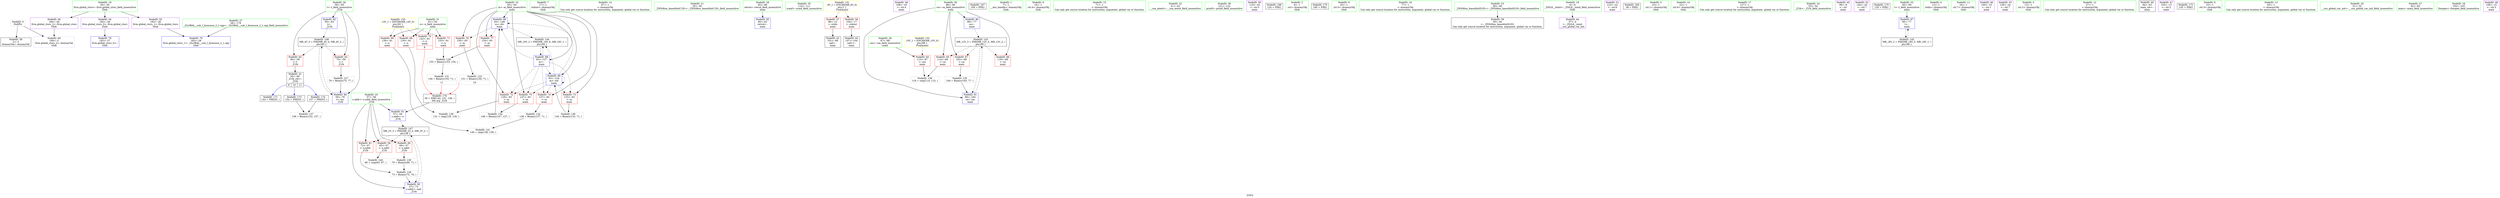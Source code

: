 digraph "SVFG" {
	label="SVFG";

	Node0x557bde8035f0 [shape=record,color=grey,label="{NodeID: 0\nNullPtr}"];
	Node0x557bde8035f0 -> Node0x557bde817f30[style=solid];
	Node0x557bde8035f0 -> Node0x557bde81b2c0[style=solid];
	Node0x557bde82df30 [shape=record,color=black,label="{NodeID: 173\n152 = PHI(55, )\n}"];
	Node0x557bde82df30 -> Node0x557bde819300[style=solid];
	Node0x557bde81bb10 [shape=record,color=blue,label="{NodeID: 90\n93\<--148\nm\<--div\nmain\n}"];
	Node0x557bde81bb10 -> Node0x557bde81af20[style=dashed];
	Node0x557bde81bb10 -> Node0x557bde81aff0[style=dashed];
	Node0x557bde81bb10 -> Node0x557bde824c40[style=dashed];
	Node0x557bde815df0 [shape=record,color=green,label="{NodeID: 7\n17\<--1\nstdout\<--dummyObj\nGlob }"];
	Node0x557bde816990 [shape=record,color=green,label="{NodeID: 14\n67\<--1\n\<--dummyObj\nCan only get source location for instruction, argument, global var or function.}"];
	Node0x557bde816fb0 [shape=record,color=green,label="{NodeID: 21\n35\<--36\n_ZNSt8ios_base4InitC1Ev\<--_ZNSt8ios_base4InitC1Ev_field_insensitive\n}"];
	Node0x557bde817650 [shape=record,color=green,label="{NodeID: 28\n85\<--86\nretval\<--retval_field_insensitive\nmain\n}"];
	Node0x557bde817650 -> Node0x557bde81b700[style=solid];
	Node0x557bde817c30 [shape=record,color=green,label="{NodeID: 35\n110\<--111\nscanf\<--scanf_field_insensitive\n}"];
	Node0x557bde8182d0 [shape=record,color=black,label="{NodeID: 42\n101\<--98\ncall\<--\nmain\n}"];
	Node0x557bde81ebf0 [shape=record,color=grey,label="{NodeID: 132\n138 = Binary(137, 71, )\n}"];
	Node0x557bde81ebf0 -> Node0x557bde820180[style=solid];
	Node0x557bde8198a0 [shape=record,color=purple,label="{NodeID: 49\n108\<--18\n\<--.str.4\nmain\n}"];
	Node0x557bde819600 [shape=record,color=grey,label="{NodeID: 139\n131 = cmp(129, 130, )\n}"];
	Node0x557bde819eb0 [shape=record,color=purple,label="{NodeID: 56\n184\<--26\nllvm.global_ctors_2\<--llvm.global_ctors\nGlob }"];
	Node0x557bde819eb0 -> Node0x557bde81b2c0[style=solid];
	Node0x557bde81a490 [shape=record,color=red,label="{NodeID: 63\n80\<--59\n\<--t\n_Z1fx\n}"];
	Node0x557bde81a490 -> Node0x557bde818200[style=solid];
	Node0x557bde827330 [shape=record,color=yellow,style=double,label="{NodeID: 153\n10V_1 = ENCHI(MR_10V_0)\npts\{88 \}\nFun[main]}"];
	Node0x557bde827330 -> Node0x557bde81a560[style=dashed];
	Node0x557bde81aa40 [shape=record,color=red,label="{NodeID: 70\n142\<--91\n\<--n\nmain\n|{<s0>8}}"];
	Node0x557bde81aa40:s0 -> Node0x557bde82e270[style=solid,color=red];
	Node0x557bde81aff0 [shape=record,color=red,label="{NodeID: 77\n154\<--93\n\<--m\nmain\n}"];
	Node0x557bde81aff0 -> Node0x557bde81e5f0[style=solid];
	Node0x557bde663a10 [shape=record,color=black,label="{NodeID: 167\n109 = PHI()\n}"];
	Node0x557bde81b630 [shape=record,color=blue,label="{NodeID: 84\n59\<--76\nt\<--inc\n_Z1fx\n}"];
	Node0x557bde81b630 -> Node0x557bde826040[style=dashed];
	Node0x557bde811a30 [shape=record,color=green,label="{NodeID: 1\n7\<--1\n__dso_handle\<--dummyObj\nGlob }"];
	Node0x557bde82e060 [shape=record,color=black,label="{NodeID: 174\n157 = PHI(55, )\n}"];
	Node0x557bde82e060 -> Node0x557bde819300[style=solid];
	Node0x557bde81bbe0 [shape=record,color=blue,label="{NodeID: 91\n89\<--164\nca\<--inc\nmain\n}"];
	Node0x557bde81bbe0 -> Node0x557bde824740[style=dashed];
	Node0x557bde815e80 [shape=record,color=green,label="{NodeID: 8\n18\<--1\n.str.4\<--dummyObj\nGlob }"];
	Node0x557bde816a20 [shape=record,color=green,label="{NodeID: 15\n71\<--1\n\<--dummyObj\nCan only get source location for instruction, argument, global var or function.}"];
	Node0x557bde8170b0 [shape=record,color=green,label="{NodeID: 22\n41\<--42\n__cxa_atexit\<--__cxa_atexit_field_insensitive\n}"];
	Node0x557bde817720 [shape=record,color=green,label="{NodeID: 29\n87\<--88\ncas\<--cas_field_insensitive\nmain\n}"];
	Node0x557bde817720 -> Node0x557bde81a560[style=solid];
	Node0x557bde817d30 [shape=record,color=green,label="{NodeID: 36\n121\<--122\nprintf\<--printf_field_insensitive\n}"];
	Node0x557bde8183a0 [shape=record,color=black,label="{NodeID: 43\n107\<--104\ncall1\<--\nmain\n}"];
	Node0x557bde81ed70 [shape=record,color=grey,label="{NodeID: 133\n151 = Binary(150, 71, )\n|{<s0>10}}"];
	Node0x557bde81ed70:s0 -> Node0x557bde82e270[style=solid,color=red];
	Node0x557bde819970 [shape=record,color=purple,label="{NodeID: 50\n119\<--20\n\<--.str.5\nmain\n}"];
	Node0x557bde820040 [shape=record,color=grey,label="{NodeID: 140\n66 = cmp(65, 67, )\n}"];
	Node0x557bde819fb0 [shape=record,color=red,label="{NodeID: 57\n98\<--12\n\<--stdin\nmain\n}"];
	Node0x557bde819fb0 -> Node0x557bde8182d0[style=solid];
	Node0x557bde825b40 [shape=record,color=black,label="{NodeID: 147\nMR_2V_3 = PHI(MR_2V_4, MR_2V_2, )\npts\{58 \}\n}"];
	Node0x557bde825b40 -> Node0x557bde81a150[style=dashed];
	Node0x557bde825b40 -> Node0x557bde81a220[style=dashed];
	Node0x557bde825b40 -> Node0x557bde81a2f0[style=dashed];
	Node0x557bde825b40 -> Node0x557bde81b560[style=dashed];
	Node0x557bde81a560 [shape=record,color=red,label="{NodeID: 64\n115\<--87\n\<--cas\nmain\n}"];
	Node0x557bde81a560 -> Node0x557bde819480[style=solid];
	Node0x557bde81ab10 [shape=record,color=red,label="{NodeID: 71\n153\<--91\n\<--n\nmain\n}"];
	Node0x557bde81ab10 -> Node0x557bde81e5f0[style=solid];
	Node0x557bde81b0c0 [shape=record,color=blue,label="{NodeID: 78\n182\<--27\nllvm.global_ctors_0\<--\nGlob }"];
	Node0x557bde82d230 [shape=record,color=black,label="{NodeID: 168\n124 = PHI()\n}"];
	Node0x557bde81b700 [shape=record,color=blue,label="{NodeID: 85\n85\<--63\nretval\<--\nmain\n}"];
	Node0x557bde812db0 [shape=record,color=green,label="{NodeID: 2\n8\<--1\n.str\<--dummyObj\nGlob }"];
	Node0x557bde82e1a0 [shape=record,color=black,label="{NodeID: 175\n160 = PHI()\n}"];
	Node0x557bde8166c0 [shape=record,color=green,label="{NodeID: 9\n20\<--1\n.str.5\<--dummyObj\nGlob }"];
	Node0x557bde816ab0 [shape=record,color=green,label="{NodeID: 16\n77\<--1\n\<--dummyObj\nCan only get source location for instruction, argument, global var or function.}"];
	Node0x557bde8171b0 [shape=record,color=green,label="{NodeID: 23\n40\<--46\n_ZNSt8ios_base4InitD1Ev\<--_ZNSt8ios_base4InitD1Ev_field_insensitive\n}"];
	Node0x557bde8171b0 -> Node0x557bde818030[style=solid];
	Node0x557bde8177f0 [shape=record,color=green,label="{NodeID: 30\n89\<--90\nca\<--ca_field_insensitive\nmain\n}"];
	Node0x557bde8177f0 -> Node0x557bde81a630[style=solid];
	Node0x557bde8177f0 -> Node0x557bde81a700[style=solid];
	Node0x557bde8177f0 -> Node0x557bde81a7d0[style=solid];
	Node0x557bde8177f0 -> Node0x557bde81b7d0[style=solid];
	Node0x557bde8177f0 -> Node0x557bde81bbe0[style=solid];
	Node0x557bde817e30 [shape=record,color=green,label="{NodeID: 37\n28\<--178\n_GLOBAL__sub_I_liymouse_2_1.cpp\<--_GLOBAL__sub_I_liymouse_2_1.cpp_field_insensitive\n}"];
	Node0x557bde817e30 -> Node0x557bde81b1c0[style=solid];
	Node0x557bde81e470 [shape=record,color=grey,label="{NodeID: 127\n76 = Binary(75, 77, )\n}"];
	Node0x557bde81e470 -> Node0x557bde81b630[style=solid];
	Node0x557bde818470 [shape=record,color=purple,label="{NodeID: 44\n37\<--4\n\<--_ZStL8__ioinit\n__cxx_global_var_init\n}"];
	Node0x557bde81eef0 [shape=record,color=grey,label="{NodeID: 134\n148 = Binary(147, 127, )\n}"];
	Node0x557bde81eef0 -> Node0x557bde81bb10[style=solid];
	Node0x557bde819a40 [shape=record,color=purple,label="{NodeID: 51\n123\<--22\n\<--.str.6\nmain\n}"];
	Node0x557bde820180 [shape=record,color=grey,label="{NodeID: 141\n140 = cmp(138, 139, )\n}"];
	Node0x557bde81a080 [shape=record,color=red,label="{NodeID: 58\n104\<--17\n\<--stdout\nmain\n}"];
	Node0x557bde81a080 -> Node0x557bde8183a0[style=solid];
	Node0x557bde826040 [shape=record,color=black,label="{NodeID: 148\nMR_4V_3 = PHI(MR_4V_4, MR_4V_2, )\npts\{60 \}\n}"];
	Node0x557bde826040 -> Node0x557bde81a3c0[style=dashed];
	Node0x557bde826040 -> Node0x557bde81a490[style=dashed];
	Node0x557bde826040 -> Node0x557bde81b630[style=dashed];
	Node0x557bde81a630 [shape=record,color=red,label="{NodeID: 65\n114\<--89\n\<--ca\nmain\n}"];
	Node0x557bde81a630 -> Node0x557bde819480[style=solid];
	Node0x557bde8274f0 [shape=record,color=yellow,style=double,label="{NodeID: 155\n14V_1 = ENCHI(MR_14V_0)\npts\{92 \}\nFun[main]}"];
	Node0x557bde8274f0 -> Node0x557bde81a8a0[style=dashed];
	Node0x557bde8274f0 -> Node0x557bde81a970[style=dashed];
	Node0x557bde8274f0 -> Node0x557bde81aa40[style=dashed];
	Node0x557bde8274f0 -> Node0x557bde81ab10[style=dashed];
	Node0x557bde81abe0 [shape=record,color=red,label="{NodeID: 72\n129\<--93\n\<--m\nmain\n}"];
	Node0x557bde81abe0 -> Node0x557bde819600[style=solid];
	Node0x557bde81b1c0 [shape=record,color=blue,label="{NodeID: 79\n183\<--28\nllvm.global_ctors_1\<--_GLOBAL__sub_I_liymouse_2_1.cpp\nGlob }"];
	Node0x557bde82d330 [shape=record,color=black,label="{NodeID: 169\n38 = PHI()\n}"];
	Node0x557bde81b7d0 [shape=record,color=blue,label="{NodeID: 86\n89\<--77\nca\<--\nmain\n}"];
	Node0x557bde81b7d0 -> Node0x557bde824740[style=dashed];
	Node0x557bde8034d0 [shape=record,color=green,label="{NodeID: 3\n10\<--1\n.str.1\<--dummyObj\nGlob }"];
	Node0x557bde82e270 [shape=record,color=black,label="{NodeID: 176\n56 = PHI(142, 151, 156, )\n0th arg _Z1fx }"];
	Node0x557bde82e270 -> Node0x557bde81b3c0[style=solid];
	Node0x557bde816750 [shape=record,color=green,label="{NodeID: 10\n22\<--1\n.str.6\<--dummyObj\nGlob }"];
	Node0x557bde816bb0 [shape=record,color=green,label="{NodeID: 17\n127\<--1\n\<--dummyObj\nCan only get source location for instruction, argument, global var or function.}"];
	Node0x557bde8172b0 [shape=record,color=green,label="{NodeID: 24\n53\<--54\n_Z1fx\<--_Z1fx_field_insensitive\n}"];
	Node0x557bde8178c0 [shape=record,color=green,label="{NodeID: 31\n91\<--92\nn\<--n_field_insensitive\nmain\n}"];
	Node0x557bde8178c0 -> Node0x557bde81a8a0[style=solid];
	Node0x557bde8178c0 -> Node0x557bde81a970[style=solid];
	Node0x557bde8178c0 -> Node0x557bde81aa40[style=solid];
	Node0x557bde8178c0 -> Node0x557bde81ab10[style=solid];
	Node0x557bde817f30 [shape=record,color=black,label="{NodeID: 38\n2\<--3\ndummyVal\<--dummyVal\n}"];
	Node0x557bde81e5f0 [shape=record,color=grey,label="{NodeID: 128\n155 = Binary(153, 154, )\n}"];
	Node0x557bde81e5f0 -> Node0x557bde81ea70[style=solid];
	Node0x557bde818540 [shape=record,color=purple,label="{NodeID: 45\n99\<--8\n\<--.str\nmain\n}"];
	Node0x557bde819000 [shape=record,color=grey,label="{NodeID: 135\n164 = Binary(163, 77, )\n}"];
	Node0x557bde819000 -> Node0x557bde81bbe0[style=solid];
	Node0x557bde819b10 [shape=record,color=purple,label="{NodeID: 52\n144\<--24\n\<--.str.7\nmain\n}"];
	Node0x557bde81a150 [shape=record,color=red,label="{NodeID: 59\n65\<--57\n\<--x.addr\n_Z1fx\n}"];
	Node0x557bde81a150 -> Node0x557bde820040[style=solid];
	Node0x557bde81a700 [shape=record,color=red,label="{NodeID: 66\n118\<--89\n\<--ca\nmain\n}"];
	Node0x557bde81acb0 [shape=record,color=red,label="{NodeID: 73\n133\<--93\n\<--m\nmain\n}"];
	Node0x557bde81acb0 -> Node0x557bde819180[style=solid];
	Node0x557bde81b2c0 [shape=record,color=blue, style = dotted,label="{NodeID: 80\n184\<--3\nllvm.global_ctors_2\<--dummyVal\nGlob }"];
	Node0x557bde82db70 [shape=record,color=black,label="{NodeID: 170\n120 = PHI()\n}"];
	Node0x557bde81b8a0 [shape=record,color=blue,label="{NodeID: 87\n95\<--77\nt\<--\nmain\n}"];
	Node0x557bde81b8a0 -> Node0x557bde825140[style=dashed];
	Node0x557bde803560 [shape=record,color=green,label="{NodeID: 4\n12\<--1\nstdin\<--dummyObj\nGlob }"];
	Node0x557bde8167e0 [shape=record,color=green,label="{NodeID: 11\n24\<--1\n.str.7\<--dummyObj\nGlob }"];
	Node0x557bde816cb0 [shape=record,color=green,label="{NodeID: 18\n4\<--6\n_ZStL8__ioinit\<--_ZStL8__ioinit_field_insensitive\nGlob }"];
	Node0x557bde816cb0 -> Node0x557bde818470[style=solid];
	Node0x557bde8173b0 [shape=record,color=green,label="{NodeID: 25\n57\<--58\nx.addr\<--x.addr_field_insensitive\n_Z1fx\n}"];
	Node0x557bde8173b0 -> Node0x557bde81a150[style=solid];
	Node0x557bde8173b0 -> Node0x557bde81a220[style=solid];
	Node0x557bde8173b0 -> Node0x557bde81a2f0[style=solid];
	Node0x557bde8173b0 -> Node0x557bde81b3c0[style=solid];
	Node0x557bde8173b0 -> Node0x557bde81b560[style=solid];
	Node0x557bde817990 [shape=record,color=green,label="{NodeID: 32\n93\<--94\nm\<--m_field_insensitive\nmain\n}"];
	Node0x557bde817990 -> Node0x557bde81abe0[style=solid];
	Node0x557bde817990 -> Node0x557bde81acb0[style=solid];
	Node0x557bde817990 -> Node0x557bde81ad80[style=solid];
	Node0x557bde817990 -> Node0x557bde81ae50[style=solid];
	Node0x557bde817990 -> Node0x557bde81af20[style=solid];
	Node0x557bde817990 -> Node0x557bde81aff0[style=solid];
	Node0x557bde817990 -> Node0x557bde81b970[style=solid];
	Node0x557bde817990 -> Node0x557bde81ba40[style=solid];
	Node0x557bde817990 -> Node0x557bde81bb10[style=solid];
	Node0x557bde818030 [shape=record,color=black,label="{NodeID: 39\n39\<--40\n\<--_ZNSt8ios_base4InitD1Ev\nCan only get source location for instruction, argument, global var or function.}"];
	Node0x557bde81e770 [shape=record,color=grey,label="{NodeID: 129\n73 = Binary(72, 70, )\n}"];
	Node0x557bde81e770 -> Node0x557bde81b560[style=solid];
	Node0x557bde818610 [shape=record,color=purple,label="{NodeID: 46\n100\<--10\n\<--.str.1\nmain\n}"];
	Node0x557bde819180 [shape=record,color=grey,label="{NodeID: 136\n134 = Binary(133, 71, )\n}"];
	Node0x557bde819180 -> Node0x557bde81ba40[style=solid];
	Node0x557bde819be0 [shape=record,color=purple,label="{NodeID: 53\n159\<--24\n\<--.str.7\nmain\n}"];
	Node0x557bde824740 [shape=record,color=black,label="{NodeID: 143\nMR_12V_3 = PHI(MR_12V_4, MR_12V_2, )\npts\{90 \}\n}"];
	Node0x557bde824740 -> Node0x557bde81a630[style=dashed];
	Node0x557bde824740 -> Node0x557bde81a700[style=dashed];
	Node0x557bde824740 -> Node0x557bde81a7d0[style=dashed];
	Node0x557bde824740 -> Node0x557bde81bbe0[style=dashed];
	Node0x557bde81a220 [shape=record,color=red,label="{NodeID: 60\n69\<--57\n\<--x.addr\n_Z1fx\n}"];
	Node0x557bde81a220 -> Node0x557bde81e8f0[style=solid];
	Node0x557bde81a7d0 [shape=record,color=red,label="{NodeID: 67\n163\<--89\n\<--ca\nmain\n}"];
	Node0x557bde81a7d0 -> Node0x557bde819000[style=solid];
	Node0x557bde81ad80 [shape=record,color=red,label="{NodeID: 74\n137\<--93\n\<--m\nmain\n}"];
	Node0x557bde81ad80 -> Node0x557bde81ebf0[style=solid];
	Node0x557bde81b3c0 [shape=record,color=blue,label="{NodeID: 81\n57\<--56\nx.addr\<--x\n_Z1fx\n}"];
	Node0x557bde81b3c0 -> Node0x557bde825b40[style=dashed];
	Node0x557bde82dc70 [shape=record,color=black,label="{NodeID: 171\n143 = PHI(55, )\n}"];
	Node0x557bde81b970 [shape=record,color=blue,label="{NodeID: 88\n93\<--127\nm\<--\nmain\n}"];
	Node0x557bde81b970 -> Node0x557bde81abe0[style=dashed];
	Node0x557bde81b970 -> Node0x557bde81acb0[style=dashed];
	Node0x557bde81b970 -> Node0x557bde81ad80[style=dashed];
	Node0x557bde81b970 -> Node0x557bde81ae50[style=dashed];
	Node0x557bde81b970 -> Node0x557bde81ba40[style=dashed];
	Node0x557bde81b970 -> Node0x557bde81bb10[style=dashed];
	Node0x557bde81b970 -> Node0x557bde824c40[style=dashed];
	Node0x557bde815cd0 [shape=record,color=green,label="{NodeID: 5\n13\<--1\n.str.2\<--dummyObj\nGlob }"];
	Node0x557bde816870 [shape=record,color=green,label="{NodeID: 12\n27\<--1\n\<--dummyObj\nCan only get source location for instruction, argument, global var or function.}"];
	Node0x557bde816db0 [shape=record,color=green,label="{NodeID: 19\n26\<--30\nllvm.global_ctors\<--llvm.global_ctors_field_insensitive\nGlob }"];
	Node0x557bde816db0 -> Node0x557bde819cb0[style=solid];
	Node0x557bde816db0 -> Node0x557bde819db0[style=solid];
	Node0x557bde816db0 -> Node0x557bde819eb0[style=solid];
	Node0x557bde817480 [shape=record,color=green,label="{NodeID: 26\n59\<--60\nt\<--t_field_insensitive\n_Z1fx\n}"];
	Node0x557bde817480 -> Node0x557bde81a3c0[style=solid];
	Node0x557bde817480 -> Node0x557bde81a490[style=solid];
	Node0x557bde817480 -> Node0x557bde81b490[style=solid];
	Node0x557bde817480 -> Node0x557bde81b630[style=solid];
	Node0x557bde817a60 [shape=record,color=green,label="{NodeID: 33\n95\<--96\nt\<--t_field_insensitive\nmain\n}"];
	Node0x557bde817a60 -> Node0x557bde81b8a0[style=solid];
	Node0x557bde818130 [shape=record,color=black,label="{NodeID: 40\n84\<--63\nmain_ret\<--\nmain\n}"];
	Node0x557bde81e8f0 [shape=record,color=grey,label="{NodeID: 130\n70 = Binary(69, 71, )\n}"];
	Node0x557bde81e8f0 -> Node0x557bde81e770[style=solid];
	Node0x557bde8186e0 [shape=record,color=purple,label="{NodeID: 47\n105\<--13\n\<--.str.2\nmain\n}"];
	Node0x557bde819300 [shape=record,color=grey,label="{NodeID: 137\n158 = Binary(152, 157, )\n}"];
	Node0x557bde819cb0 [shape=record,color=purple,label="{NodeID: 54\n182\<--26\nllvm.global_ctors_0\<--llvm.global_ctors\nGlob }"];
	Node0x557bde819cb0 -> Node0x557bde81b0c0[style=solid];
	Node0x557bde824c40 [shape=record,color=black,label="{NodeID: 144\nMR_16V_2 = PHI(MR_16V_6, MR_16V_1, )\npts\{94 \}\n}"];
	Node0x557bde824c40 -> Node0x557bde81b970[style=dashed];
	Node0x557bde81a2f0 [shape=record,color=red,label="{NodeID: 61\n72\<--57\n\<--x.addr\n_Z1fx\n}"];
	Node0x557bde81a2f0 -> Node0x557bde81e770[style=solid];
	Node0x557bde827140 [shape=record,color=yellow,style=double,label="{NodeID: 151\n6V_1 = ENCHI(MR_6V_0)\npts\{1 \}\nFun[main]}"];
	Node0x557bde827140 -> Node0x557bde819fb0[style=dashed];
	Node0x557bde827140 -> Node0x557bde81a080[style=dashed];
	Node0x557bde81a8a0 [shape=record,color=red,label="{NodeID: 68\n130\<--91\n\<--n\nmain\n}"];
	Node0x557bde81a8a0 -> Node0x557bde819600[style=solid];
	Node0x557bde81ae50 [shape=record,color=red,label="{NodeID: 75\n147\<--93\n\<--m\nmain\n}"];
	Node0x557bde81ae50 -> Node0x557bde81eef0[style=solid];
	Node0x557bde81b490 [shape=record,color=blue,label="{NodeID: 82\n59\<--63\nt\<--\n_Z1fx\n}"];
	Node0x557bde81b490 -> Node0x557bde826040[style=dashed];
	Node0x557bde82de60 [shape=record,color=black,label="{NodeID: 172\n145 = PHI()\n}"];
	Node0x557bde81ba40 [shape=record,color=blue,label="{NodeID: 89\n93\<--134\nm\<--shl\nmain\n}"];
	Node0x557bde81ba40 -> Node0x557bde81abe0[style=dashed];
	Node0x557bde81ba40 -> Node0x557bde81acb0[style=dashed];
	Node0x557bde81ba40 -> Node0x557bde81ad80[style=dashed];
	Node0x557bde81ba40 -> Node0x557bde81ae50[style=dashed];
	Node0x557bde81ba40 -> Node0x557bde81ba40[style=dashed];
	Node0x557bde81ba40 -> Node0x557bde81bb10[style=dashed];
	Node0x557bde81ba40 -> Node0x557bde824c40[style=dashed];
	Node0x557bde815d60 [shape=record,color=green,label="{NodeID: 6\n15\<--1\n.str.3\<--dummyObj\nGlob }"];
	Node0x557bde816900 [shape=record,color=green,label="{NodeID: 13\n63\<--1\n\<--dummyObj\nCan only get source location for instruction, argument, global var or function.}"];
	Node0x557bde816eb0 [shape=record,color=green,label="{NodeID: 20\n31\<--32\n__cxx_global_var_init\<--__cxx_global_var_init_field_insensitive\n}"];
	Node0x557bde817550 [shape=record,color=green,label="{NodeID: 27\n82\<--83\nmain\<--main_field_insensitive\n}"];
	Node0x557bde817b30 [shape=record,color=green,label="{NodeID: 34\n102\<--103\nfreopen\<--freopen_field_insensitive\n}"];
	Node0x557bde818200 [shape=record,color=black,label="{NodeID: 41\n55\<--80\n_Z1fx_ret\<--\n_Z1fx\n|{<s0>8|<s1>10|<s2>11}}"];
	Node0x557bde818200:s0 -> Node0x557bde82dc70[style=solid,color=blue];
	Node0x557bde818200:s1 -> Node0x557bde82df30[style=solid,color=blue];
	Node0x557bde818200:s2 -> Node0x557bde82e060[style=solid,color=blue];
	Node0x557bde81ea70 [shape=record,color=grey,label="{NodeID: 131\n156 = Binary(155, 71, )\n|{<s0>11}}"];
	Node0x557bde81ea70:s0 -> Node0x557bde82e270[style=solid,color=red];
	Node0x557bde8197d0 [shape=record,color=purple,label="{NodeID: 48\n106\<--15\n\<--.str.3\nmain\n}"];
	Node0x557bde819480 [shape=record,color=grey,label="{NodeID: 138\n116 = cmp(114, 115, )\n}"];
	Node0x557bde819db0 [shape=record,color=purple,label="{NodeID: 55\n183\<--26\nllvm.global_ctors_1\<--llvm.global_ctors\nGlob }"];
	Node0x557bde819db0 -> Node0x557bde81b1c0[style=solid];
	Node0x557bde825140 [shape=record,color=black,label="{NodeID: 145\nMR_18V_2 = PHI(MR_18V_3, MR_18V_1, )\npts\{96 \}\n}"];
	Node0x557bde825140 -> Node0x557bde81b8a0[style=dashed];
	Node0x557bde81a3c0 [shape=record,color=red,label="{NodeID: 62\n75\<--59\n\<--t\n_Z1fx\n}"];
	Node0x557bde81a3c0 -> Node0x557bde81e470[style=solid];
	Node0x557bde81a970 [shape=record,color=red,label="{NodeID: 69\n139\<--91\n\<--n\nmain\n}"];
	Node0x557bde81a970 -> Node0x557bde820180[style=solid];
	Node0x557bde81af20 [shape=record,color=red,label="{NodeID: 76\n150\<--93\n\<--m\nmain\n}"];
	Node0x557bde81af20 -> Node0x557bde81ed70[style=solid];
	Node0x557bde81b560 [shape=record,color=blue,label="{NodeID: 83\n57\<--73\nx.addr\<--and\n_Z1fx\n}"];
	Node0x557bde81b560 -> Node0x557bde825b40[style=dashed];
}
